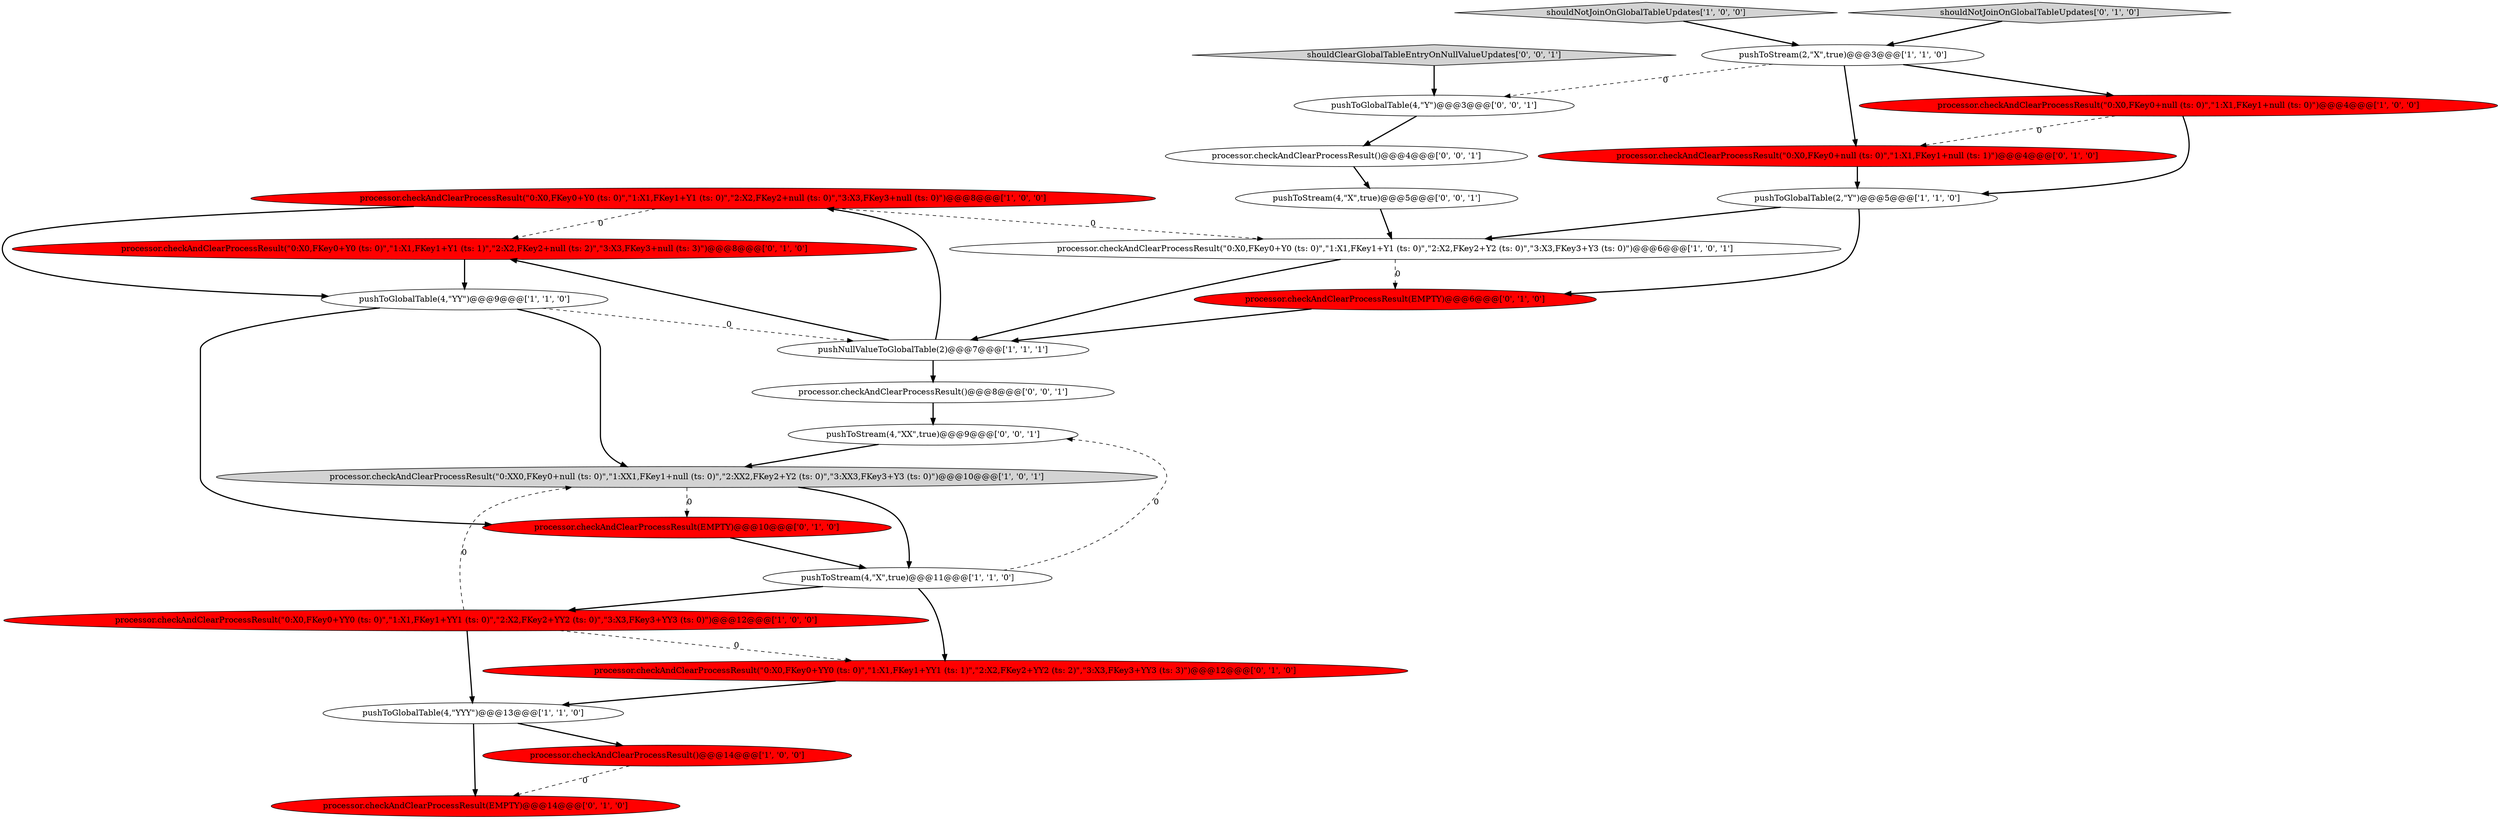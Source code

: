 digraph {
4 [style = filled, label = "processor.checkAndClearProcessResult(\"0:X0,FKey0+Y0 (ts: 0)\",\"1:X1,FKey1+Y1 (ts: 0)\",\"2:X2,FKey2+null (ts: 0)\",\"3:X3,FKey3+null (ts: 0)\")@@@8@@@['1', '0', '0']", fillcolor = red, shape = ellipse image = "AAA1AAABBB1BBB"];
24 [style = filled, label = "pushToStream(4,\"X\",true)@@@5@@@['0', '0', '1']", fillcolor = white, shape = ellipse image = "AAA0AAABBB3BBB"];
20 [style = filled, label = "shouldClearGlobalTableEntryOnNullValueUpdates['0', '0', '1']", fillcolor = lightgray, shape = diamond image = "AAA0AAABBB3BBB"];
2 [style = filled, label = "processor.checkAndClearProcessResult(\"0:X0,FKey0+YY0 (ts: 0)\",\"1:X1,FKey1+YY1 (ts: 0)\",\"2:X2,FKey2+YY2 (ts: 0)\",\"3:X3,FKey3+YY3 (ts: 0)\")@@@12@@@['1', '0', '0']", fillcolor = red, shape = ellipse image = "AAA1AAABBB1BBB"];
22 [style = filled, label = "pushToStream(4,\"XX\",true)@@@9@@@['0', '0', '1']", fillcolor = white, shape = ellipse image = "AAA0AAABBB3BBB"];
15 [style = filled, label = "processor.checkAndClearProcessResult(\"0:X0,FKey0+Y0 (ts: 0)\",\"1:X1,FKey1+Y1 (ts: 1)\",\"2:X2,FKey2+null (ts: 2)\",\"3:X3,FKey3+null (ts: 3)\")@@@8@@@['0', '1', '0']", fillcolor = red, shape = ellipse image = "AAA1AAABBB2BBB"];
6 [style = filled, label = "pushNullValueToGlobalTable(2)@@@7@@@['1', '1', '1']", fillcolor = white, shape = ellipse image = "AAA0AAABBB1BBB"];
3 [style = filled, label = "processor.checkAndClearProcessResult(\"0:X0,FKey0+Y0 (ts: 0)\",\"1:X1,FKey1+Y1 (ts: 0)\",\"2:X2,FKey2+Y2 (ts: 0)\",\"3:X3,FKey3+Y3 (ts: 0)\")@@@6@@@['1', '0', '1']", fillcolor = white, shape = ellipse image = "AAA0AAABBB1BBB"];
13 [style = filled, label = "processor.checkAndClearProcessResult(EMPTY)@@@6@@@['0', '1', '0']", fillcolor = red, shape = ellipse image = "AAA1AAABBB2BBB"];
14 [style = filled, label = "processor.checkAndClearProcessResult(\"0:X0,FKey0+null (ts: 0)\",\"1:X1,FKey1+null (ts: 1)\")@@@4@@@['0', '1', '0']", fillcolor = red, shape = ellipse image = "AAA1AAABBB2BBB"];
16 [style = filled, label = "processor.checkAndClearProcessResult(\"0:X0,FKey0+YY0 (ts: 0)\",\"1:X1,FKey1+YY1 (ts: 1)\",\"2:X2,FKey2+YY2 (ts: 2)\",\"3:X3,FKey3+YY3 (ts: 3)\")@@@12@@@['0', '1', '0']", fillcolor = red, shape = ellipse image = "AAA1AAABBB2BBB"];
7 [style = filled, label = "pushToGlobalTable(4,\"YY\")@@@9@@@['1', '1', '0']", fillcolor = white, shape = ellipse image = "AAA0AAABBB1BBB"];
9 [style = filled, label = "pushToGlobalTable(2,\"Y\")@@@5@@@['1', '1', '0']", fillcolor = white, shape = ellipse image = "AAA0AAABBB1BBB"];
21 [style = filled, label = "processor.checkAndClearProcessResult()@@@8@@@['0', '0', '1']", fillcolor = white, shape = ellipse image = "AAA0AAABBB3BBB"];
17 [style = filled, label = "processor.checkAndClearProcessResult(EMPTY)@@@10@@@['0', '1', '0']", fillcolor = red, shape = ellipse image = "AAA1AAABBB2BBB"];
8 [style = filled, label = "pushToStream(4,\"X\",true)@@@11@@@['1', '1', '0']", fillcolor = white, shape = ellipse image = "AAA0AAABBB1BBB"];
5 [style = filled, label = "shouldNotJoinOnGlobalTableUpdates['1', '0', '0']", fillcolor = lightgray, shape = diamond image = "AAA0AAABBB1BBB"];
11 [style = filled, label = "processor.checkAndClearProcessResult(\"0:XX0,FKey0+null (ts: 0)\",\"1:XX1,FKey1+null (ts: 0)\",\"2:XX2,FKey2+Y2 (ts: 0)\",\"3:XX3,FKey3+Y3 (ts: 0)\")@@@10@@@['1', '0', '1']", fillcolor = lightgray, shape = ellipse image = "AAA0AAABBB1BBB"];
0 [style = filled, label = "pushToStream(2,\"X\",true)@@@3@@@['1', '1', '0']", fillcolor = white, shape = ellipse image = "AAA0AAABBB1BBB"];
25 [style = filled, label = "pushToGlobalTable(4,\"Y\")@@@3@@@['0', '0', '1']", fillcolor = white, shape = ellipse image = "AAA0AAABBB3BBB"];
18 [style = filled, label = "processor.checkAndClearProcessResult(EMPTY)@@@14@@@['0', '1', '0']", fillcolor = red, shape = ellipse image = "AAA1AAABBB2BBB"];
12 [style = filled, label = "processor.checkAndClearProcessResult()@@@14@@@['1', '0', '0']", fillcolor = red, shape = ellipse image = "AAA1AAABBB1BBB"];
1 [style = filled, label = "pushToGlobalTable(4,\"YYY\")@@@13@@@['1', '1', '0']", fillcolor = white, shape = ellipse image = "AAA0AAABBB1BBB"];
19 [style = filled, label = "shouldNotJoinOnGlobalTableUpdates['0', '1', '0']", fillcolor = lightgray, shape = diamond image = "AAA0AAABBB2BBB"];
23 [style = filled, label = "processor.checkAndClearProcessResult()@@@4@@@['0', '0', '1']", fillcolor = white, shape = ellipse image = "AAA0AAABBB3BBB"];
10 [style = filled, label = "processor.checkAndClearProcessResult(\"0:X0,FKey0+null (ts: 0)\",\"1:X1,FKey1+null (ts: 0)\")@@@4@@@['1', '0', '0']", fillcolor = red, shape = ellipse image = "AAA1AAABBB1BBB"];
17->8 [style = bold, label=""];
8->16 [style = bold, label=""];
7->11 [style = bold, label=""];
7->17 [style = bold, label=""];
15->7 [style = bold, label=""];
25->23 [style = bold, label=""];
2->1 [style = bold, label=""];
6->21 [style = bold, label=""];
3->6 [style = bold, label=""];
1->18 [style = bold, label=""];
11->17 [style = dashed, label="0"];
3->13 [style = dashed, label="0"];
20->25 [style = bold, label=""];
4->7 [style = bold, label=""];
6->15 [style = bold, label=""];
19->0 [style = bold, label=""];
7->6 [style = dashed, label="0"];
8->22 [style = dashed, label="0"];
6->4 [style = bold, label=""];
0->10 [style = bold, label=""];
0->14 [style = bold, label=""];
23->24 [style = bold, label=""];
0->25 [style = dashed, label="0"];
8->2 [style = bold, label=""];
5->0 [style = bold, label=""];
16->1 [style = bold, label=""];
21->22 [style = bold, label=""];
4->15 [style = dashed, label="0"];
2->16 [style = dashed, label="0"];
1->12 [style = bold, label=""];
4->3 [style = dashed, label="0"];
9->3 [style = bold, label=""];
11->8 [style = bold, label=""];
12->18 [style = dashed, label="0"];
14->9 [style = bold, label=""];
2->11 [style = dashed, label="0"];
10->9 [style = bold, label=""];
13->6 [style = bold, label=""];
24->3 [style = bold, label=""];
22->11 [style = bold, label=""];
10->14 [style = dashed, label="0"];
9->13 [style = bold, label=""];
}
